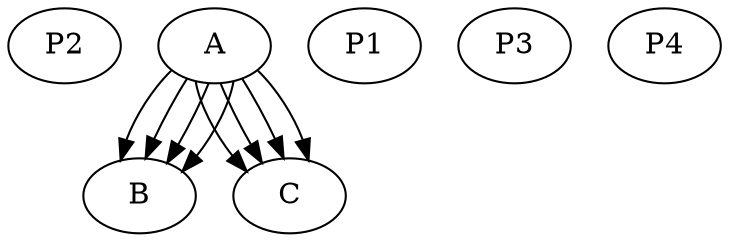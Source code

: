 // Nodos de cola de prioridad
digraph {
	0 [label=P2]
	A -> B
	A -> C
	1 [label=P1]
	A -> B
	A -> C
	2 [label=P3]
	A -> B
	A -> C
	3 [label=P4]
	A -> B
	A -> C
}

